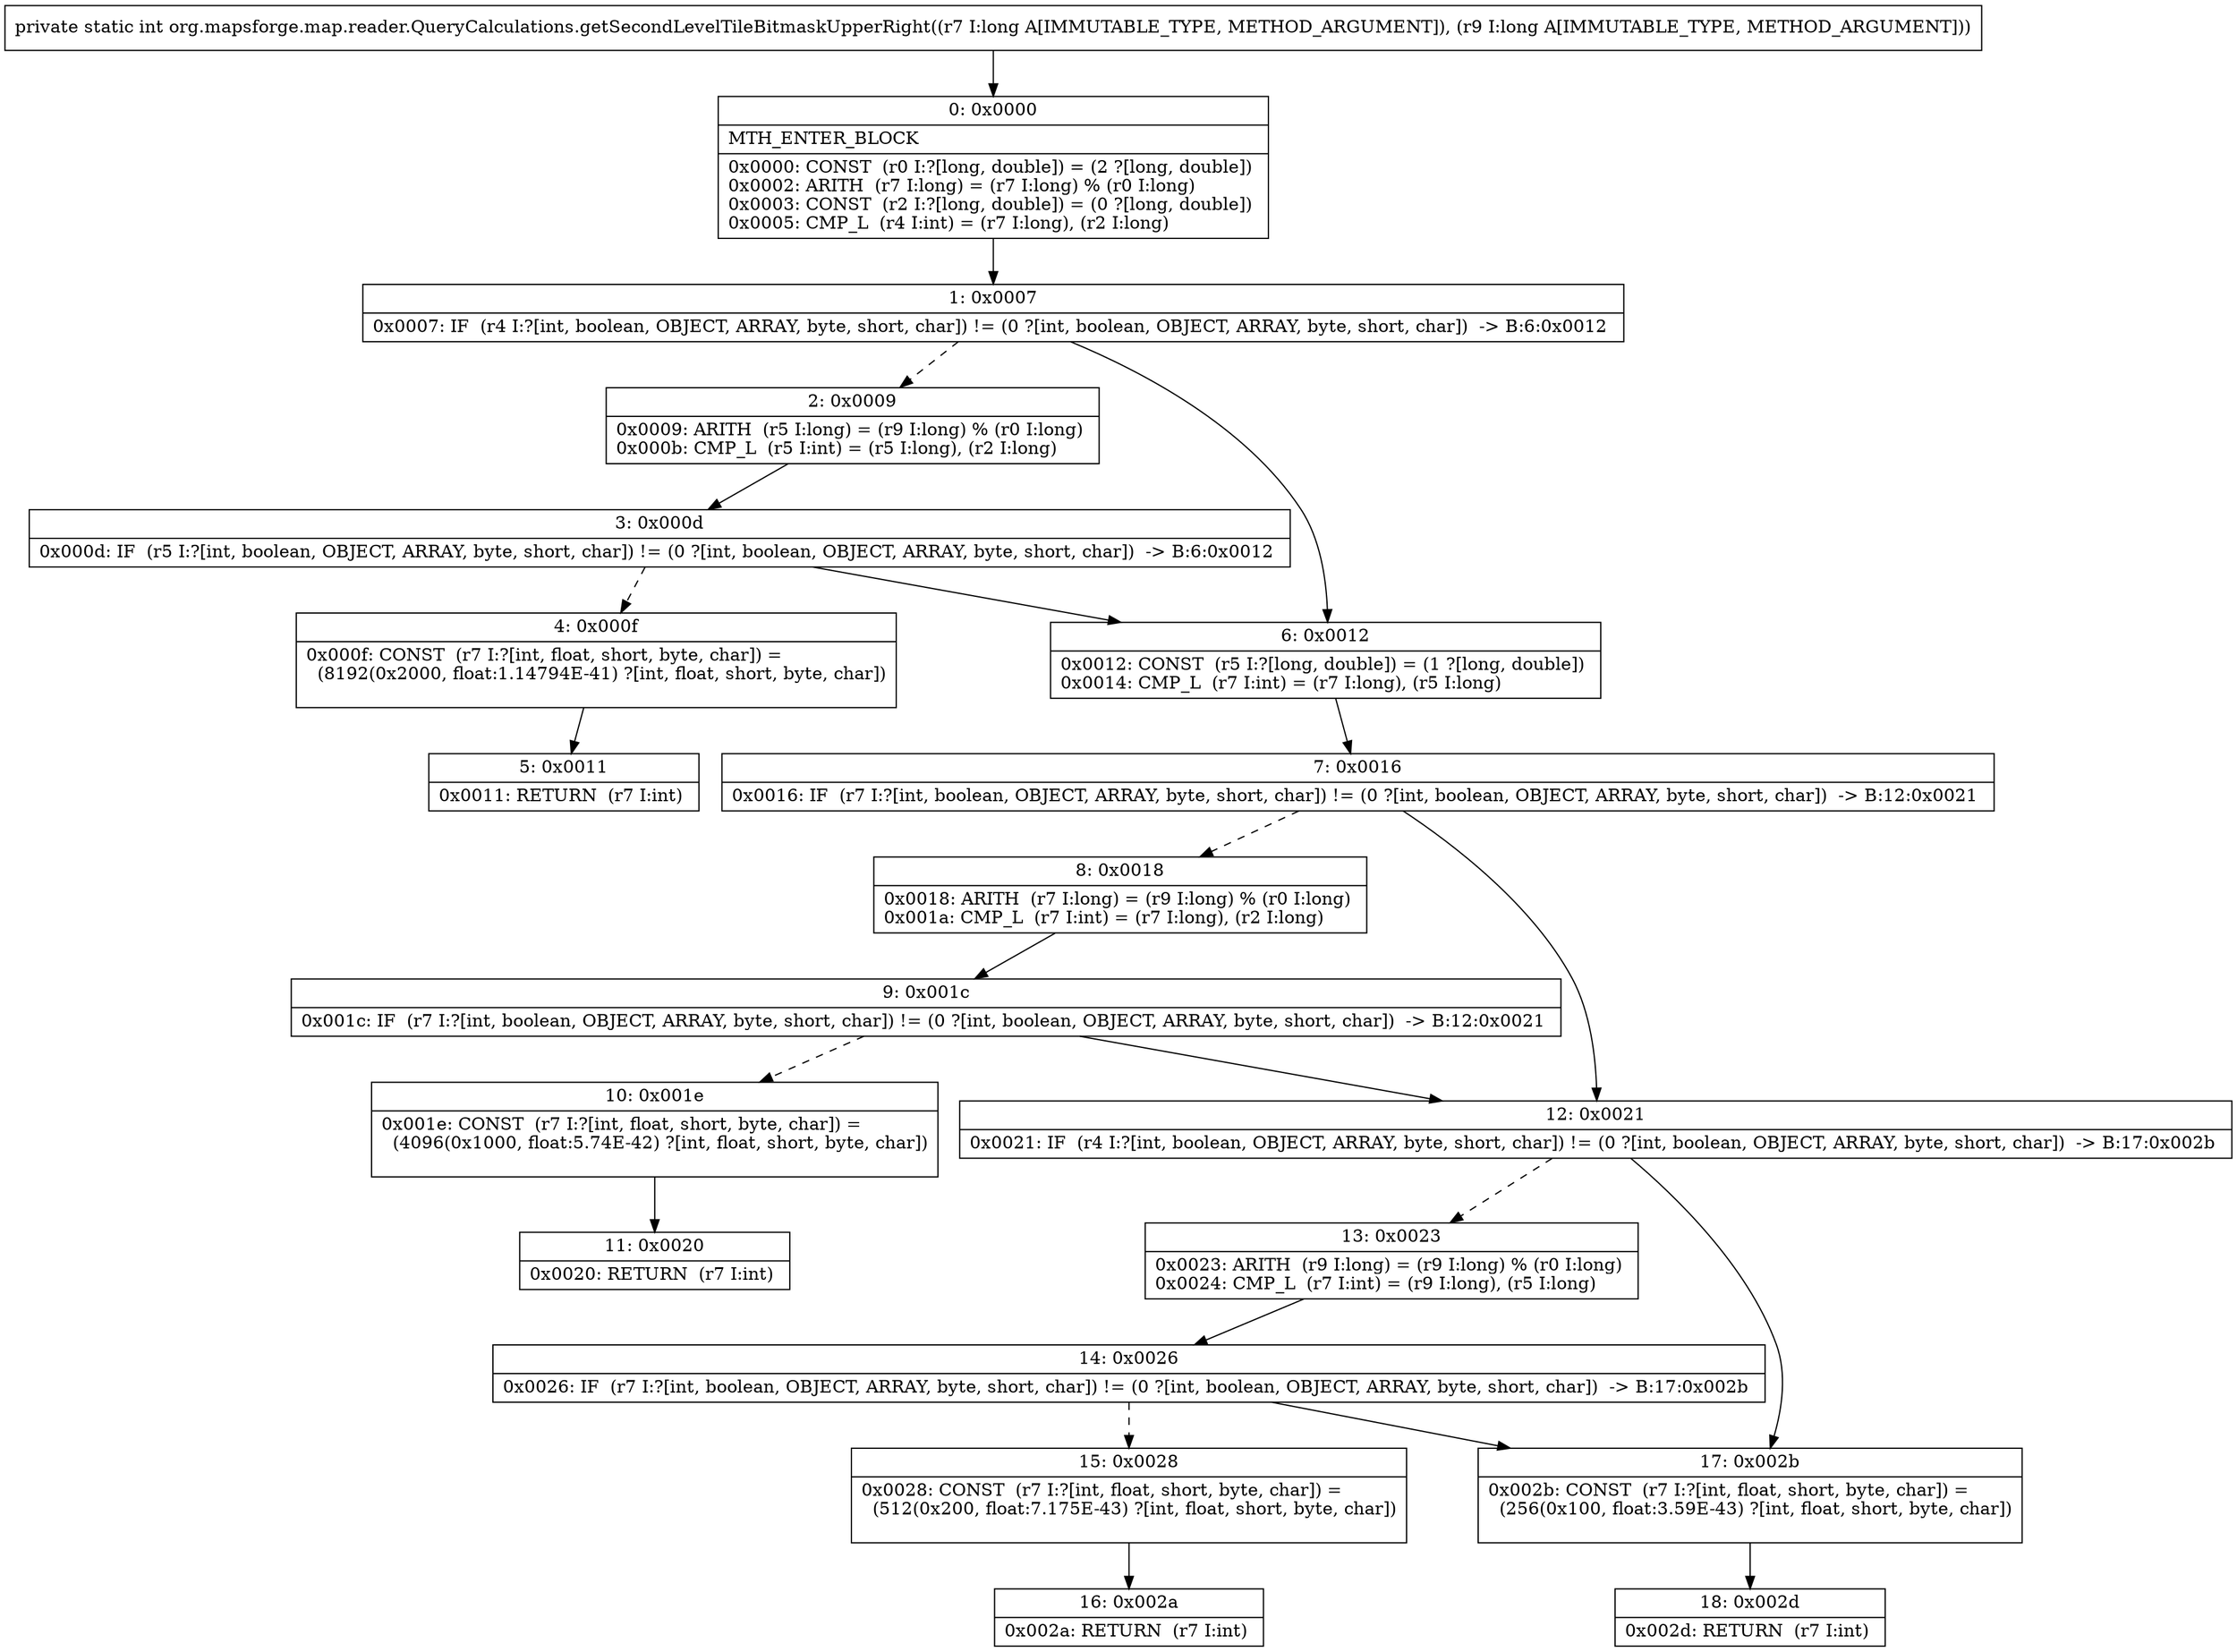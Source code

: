 digraph "CFG fororg.mapsforge.map.reader.QueryCalculations.getSecondLevelTileBitmaskUpperRight(JJ)I" {
Node_0 [shape=record,label="{0\:\ 0x0000|MTH_ENTER_BLOCK\l|0x0000: CONST  (r0 I:?[long, double]) = (2 ?[long, double]) \l0x0002: ARITH  (r7 I:long) = (r7 I:long) % (r0 I:long) \l0x0003: CONST  (r2 I:?[long, double]) = (0 ?[long, double]) \l0x0005: CMP_L  (r4 I:int) = (r7 I:long), (r2 I:long) \l}"];
Node_1 [shape=record,label="{1\:\ 0x0007|0x0007: IF  (r4 I:?[int, boolean, OBJECT, ARRAY, byte, short, char]) != (0 ?[int, boolean, OBJECT, ARRAY, byte, short, char])  \-\> B:6:0x0012 \l}"];
Node_2 [shape=record,label="{2\:\ 0x0009|0x0009: ARITH  (r5 I:long) = (r9 I:long) % (r0 I:long) \l0x000b: CMP_L  (r5 I:int) = (r5 I:long), (r2 I:long) \l}"];
Node_3 [shape=record,label="{3\:\ 0x000d|0x000d: IF  (r5 I:?[int, boolean, OBJECT, ARRAY, byte, short, char]) != (0 ?[int, boolean, OBJECT, ARRAY, byte, short, char])  \-\> B:6:0x0012 \l}"];
Node_4 [shape=record,label="{4\:\ 0x000f|0x000f: CONST  (r7 I:?[int, float, short, byte, char]) = \l  (8192(0x2000, float:1.14794E\-41) ?[int, float, short, byte, char])\l \l}"];
Node_5 [shape=record,label="{5\:\ 0x0011|0x0011: RETURN  (r7 I:int) \l}"];
Node_6 [shape=record,label="{6\:\ 0x0012|0x0012: CONST  (r5 I:?[long, double]) = (1 ?[long, double]) \l0x0014: CMP_L  (r7 I:int) = (r7 I:long), (r5 I:long) \l}"];
Node_7 [shape=record,label="{7\:\ 0x0016|0x0016: IF  (r7 I:?[int, boolean, OBJECT, ARRAY, byte, short, char]) != (0 ?[int, boolean, OBJECT, ARRAY, byte, short, char])  \-\> B:12:0x0021 \l}"];
Node_8 [shape=record,label="{8\:\ 0x0018|0x0018: ARITH  (r7 I:long) = (r9 I:long) % (r0 I:long) \l0x001a: CMP_L  (r7 I:int) = (r7 I:long), (r2 I:long) \l}"];
Node_9 [shape=record,label="{9\:\ 0x001c|0x001c: IF  (r7 I:?[int, boolean, OBJECT, ARRAY, byte, short, char]) != (0 ?[int, boolean, OBJECT, ARRAY, byte, short, char])  \-\> B:12:0x0021 \l}"];
Node_10 [shape=record,label="{10\:\ 0x001e|0x001e: CONST  (r7 I:?[int, float, short, byte, char]) = \l  (4096(0x1000, float:5.74E\-42) ?[int, float, short, byte, char])\l \l}"];
Node_11 [shape=record,label="{11\:\ 0x0020|0x0020: RETURN  (r7 I:int) \l}"];
Node_12 [shape=record,label="{12\:\ 0x0021|0x0021: IF  (r4 I:?[int, boolean, OBJECT, ARRAY, byte, short, char]) != (0 ?[int, boolean, OBJECT, ARRAY, byte, short, char])  \-\> B:17:0x002b \l}"];
Node_13 [shape=record,label="{13\:\ 0x0023|0x0023: ARITH  (r9 I:long) = (r9 I:long) % (r0 I:long) \l0x0024: CMP_L  (r7 I:int) = (r9 I:long), (r5 I:long) \l}"];
Node_14 [shape=record,label="{14\:\ 0x0026|0x0026: IF  (r7 I:?[int, boolean, OBJECT, ARRAY, byte, short, char]) != (0 ?[int, boolean, OBJECT, ARRAY, byte, short, char])  \-\> B:17:0x002b \l}"];
Node_15 [shape=record,label="{15\:\ 0x0028|0x0028: CONST  (r7 I:?[int, float, short, byte, char]) = \l  (512(0x200, float:7.175E\-43) ?[int, float, short, byte, char])\l \l}"];
Node_16 [shape=record,label="{16\:\ 0x002a|0x002a: RETURN  (r7 I:int) \l}"];
Node_17 [shape=record,label="{17\:\ 0x002b|0x002b: CONST  (r7 I:?[int, float, short, byte, char]) = \l  (256(0x100, float:3.59E\-43) ?[int, float, short, byte, char])\l \l}"];
Node_18 [shape=record,label="{18\:\ 0x002d|0x002d: RETURN  (r7 I:int) \l}"];
MethodNode[shape=record,label="{private static int org.mapsforge.map.reader.QueryCalculations.getSecondLevelTileBitmaskUpperRight((r7 I:long A[IMMUTABLE_TYPE, METHOD_ARGUMENT]), (r9 I:long A[IMMUTABLE_TYPE, METHOD_ARGUMENT])) }"];
MethodNode -> Node_0;
Node_0 -> Node_1;
Node_1 -> Node_2[style=dashed];
Node_1 -> Node_6;
Node_2 -> Node_3;
Node_3 -> Node_4[style=dashed];
Node_3 -> Node_6;
Node_4 -> Node_5;
Node_6 -> Node_7;
Node_7 -> Node_8[style=dashed];
Node_7 -> Node_12;
Node_8 -> Node_9;
Node_9 -> Node_10[style=dashed];
Node_9 -> Node_12;
Node_10 -> Node_11;
Node_12 -> Node_13[style=dashed];
Node_12 -> Node_17;
Node_13 -> Node_14;
Node_14 -> Node_15[style=dashed];
Node_14 -> Node_17;
Node_15 -> Node_16;
Node_17 -> Node_18;
}

